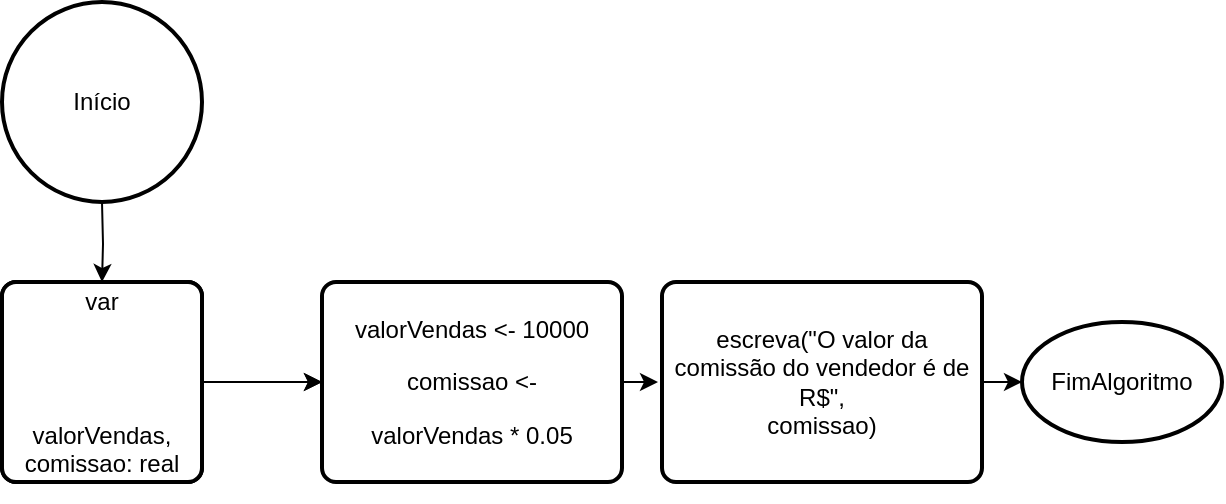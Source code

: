<mxfile version="21.0.2" type="github">
  <diagram name="Page-1" id="m2XGDUSomDdzbtShBJLl">
    <mxGraphModel dx="1290" dy="573" grid="1" gridSize="10" guides="1" tooltips="1" connect="1" arrows="1" fold="1" page="1" pageScale="1" pageWidth="850" pageHeight="1100" math="0" shadow="0">
      <root>
        <mxCell id="0" />
        <mxCell id="1" parent="0" />
        <mxCell id="UMgvOh8JTrAqwPLQb6XS-1" style="edgeStyle=orthogonalEdgeStyle;rounded=0;orthogonalLoop=1;jettySize=auto;html=1;exitX=0.5;exitY=1;exitDx=0;exitDy=0;exitPerimeter=0;entryX=0.5;entryY=0;entryDx=0;entryDy=0;" edge="1" parent="1" target="UMgvOh8JTrAqwPLQb6XS-4">
          <mxGeometry relative="1" as="geometry">
            <mxPoint x="210" y="150" as="sourcePoint" />
          </mxGeometry>
        </mxCell>
        <mxCell id="UMgvOh8JTrAqwPLQb6XS-2" style="edgeStyle=orthogonalEdgeStyle;rounded=0;orthogonalLoop=1;jettySize=auto;html=1;exitX=1;exitY=0.5;exitDx=0;exitDy=0;" edge="1" parent="1" source="UMgvOh8JTrAqwPLQb6XS-4" target="UMgvOh8JTrAqwPLQb6XS-6">
          <mxGeometry relative="1" as="geometry" />
        </mxCell>
        <mxCell id="UMgvOh8JTrAqwPLQb6XS-3" value="" style="edgeStyle=orthogonalEdgeStyle;rounded=0;orthogonalLoop=1;jettySize=auto;html=1;" edge="1" parent="1" source="UMgvOh8JTrAqwPLQb6XS-4" target="UMgvOh8JTrAqwPLQb6XS-6">
          <mxGeometry relative="1" as="geometry" />
        </mxCell>
        <mxCell id="UMgvOh8JTrAqwPLQb6XS-4" value="&lt;p class=&quot;MsoNormal&quot;&gt;var&lt;/p&gt;&lt;br/&gt;&lt;br/&gt;&lt;p class=&quot;MsoNormal&quot;&gt;calcular:real&lt;/p&gt;" style="rounded=1;whiteSpace=wrap;html=1;absoluteArcSize=1;arcSize=14;strokeWidth=2;" vertex="1" parent="1">
          <mxGeometry x="160" y="190" width="100" height="100" as="geometry" />
        </mxCell>
        <mxCell id="UMgvOh8JTrAqwPLQb6XS-5" style="edgeStyle=orthogonalEdgeStyle;rounded=0;orthogonalLoop=1;jettySize=auto;html=1;" edge="1" parent="1">
          <mxGeometry relative="1" as="geometry">
            <mxPoint x="488" y="240" as="targetPoint" />
            <mxPoint x="470" y="240" as="sourcePoint" />
          </mxGeometry>
        </mxCell>
        <mxCell id="UMgvOh8JTrAqwPLQb6XS-6" value="&lt;p class=&quot;MsoNormal&quot;&gt;valorVendas &amp;lt;- 10000&lt;/p&gt;&lt;p class=&quot;MsoNormal&quot;&gt;&lt;span style=&quot;background-color: initial;&quot;&gt;comissao &amp;lt;-&lt;/span&gt;&lt;br&gt;&lt;/p&gt;&lt;p class=&quot;MsoNormal&quot;&gt;valorVendas * 0.05&lt;/p&gt;" style="rounded=1;whiteSpace=wrap;html=1;absoluteArcSize=1;arcSize=14;strokeWidth=2;" vertex="1" parent="1">
          <mxGeometry x="320" y="190" width="150" height="100" as="geometry" />
        </mxCell>
        <mxCell id="UMgvOh8JTrAqwPLQb6XS-7" value="FimAlgoritmo" style="strokeWidth=2;html=1;shape=mxgraph.flowchart.start_1;whiteSpace=wrap;" vertex="1" parent="1">
          <mxGeometry x="670" y="210" width="100" height="60" as="geometry" />
        </mxCell>
        <mxCell id="UMgvOh8JTrAqwPLQb6XS-8" value="Início" style="strokeWidth=2;html=1;shape=mxgraph.flowchart.start_2;whiteSpace=wrap;" vertex="1" parent="1">
          <mxGeometry x="160" y="50" width="100" height="100" as="geometry" />
        </mxCell>
        <mxCell id="UMgvOh8JTrAqwPLQb6XS-9" value="&lt;p class=&quot;MsoNormal&quot;&gt;var&lt;/p&gt;&lt;br/&gt;&lt;br/&gt;&lt;p class=&quot;MsoNormal&quot;&gt;valorVendas, comissao: real&lt;/p&gt;" style="rounded=1;whiteSpace=wrap;html=1;absoluteArcSize=1;arcSize=14;strokeWidth=2;" vertex="1" parent="1">
          <mxGeometry x="160" y="190" width="100" height="100" as="geometry" />
        </mxCell>
        <mxCell id="UMgvOh8JTrAqwPLQb6XS-10" style="edgeStyle=orthogonalEdgeStyle;rounded=0;orthogonalLoop=1;jettySize=auto;html=1;exitX=1;exitY=0.5;exitDx=0;exitDy=0;entryX=0;entryY=0.5;entryDx=0;entryDy=0;entryPerimeter=0;" edge="1" parent="1" source="UMgvOh8JTrAqwPLQb6XS-11" target="UMgvOh8JTrAqwPLQb6XS-7">
          <mxGeometry relative="1" as="geometry" />
        </mxCell>
        <mxCell id="UMgvOh8JTrAqwPLQb6XS-11" value="&lt;p class=&quot;MsoNormal&quot;&gt;escreva(&quot;O valor da comissão do vendedor é de R$&quot;,&lt;br/&gt;comissao)&lt;/p&gt;" style="rounded=1;whiteSpace=wrap;html=1;absoluteArcSize=1;arcSize=14;strokeWidth=2;" vertex="1" parent="1">
          <mxGeometry x="490" y="190" width="160" height="100" as="geometry" />
        </mxCell>
      </root>
    </mxGraphModel>
  </diagram>
</mxfile>
